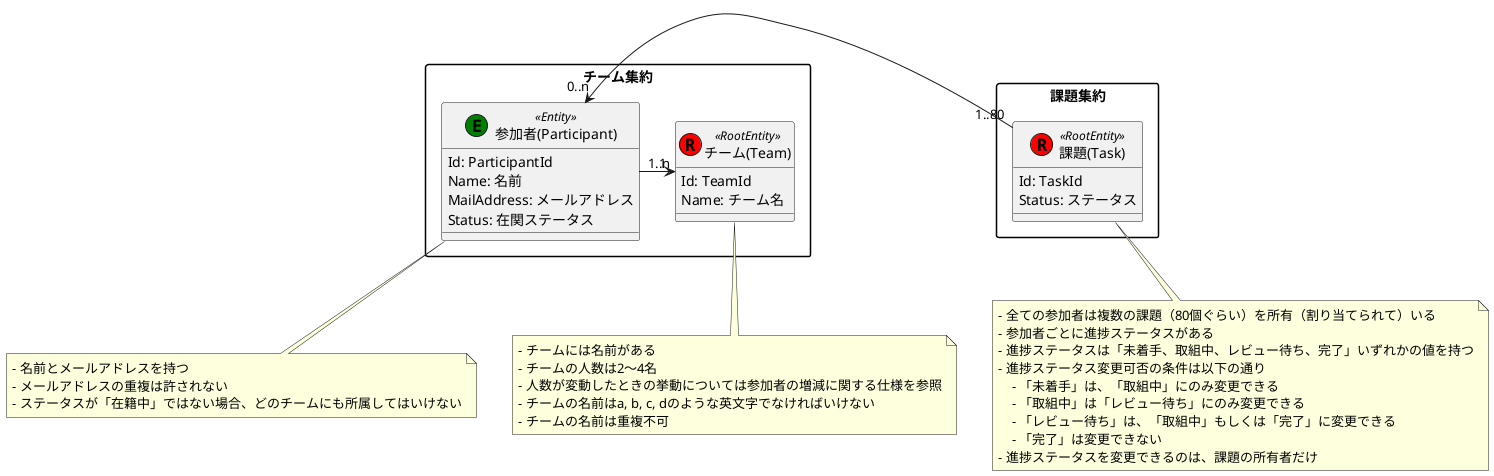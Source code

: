 ' https://little-hands.hatenablog.com/entry/2019/05/11/genba-ddd-handson
@startuml プラハチャレンジ進捗管理システム

skinparam packageStyle rectangle

' 1. エンティティの定義
package チーム集約 {
    class "チーム(Team)" as Team << (R,red) RootEntity >> {
        Id: TeamId
        Name: チーム名
    }

    class "参加者(Participant)" as Participant << (E, green) Entity >>  {
        Id: ParticipantId
        Name: 名前
        MailAddress: メールアドレス
        Status: 在関ステータス
    }
}

package 課題集約 {
    class "課題(Task)" as Task  << (R,red) RootEntity >> {
        Id: TaskId
        Status: ステータス
    }
}

' 3. ルールの追加
note bottom of Participant
    - 名前とメールアドレスを持つ
    - メールアドレスの重複は許されない
    - ステータスが「在籍中」ではない場合、どのチームにも所属してはいけない
end note

note bottom of Team
    - チームには名前がある
    - チームの人数は2〜4名
    - 人数が変動したときの挙動については参加者の増減に関する仕様を参照
    - チームの名前はa, b, c, dのような英文字でなければいけない
    - チームの名前は重複不可
end note

note bottom of Task
    - 全ての参加者は複数の課題（80個ぐらい）を所有（割り当てられて）いる
    - 参加者ごとに進捗ステータスがある
    - 進捗ステータスは「未着手、取組中、レビュー待ち、完了」いずれかの値を持つ
    - 進捗ステータス変更可否の条件は以下の通り
        - 「未着手」は、「取組中」にのみ変更できる
        - 「取組中」は「レビュー待ち」にのみ変更できる
        - 「レビュー待ち」は、「取組中」もしくは「完了」に変更できる
        - 「完了」は変更できない
    - 進捗ステータスを変更できるのは、課題の所有者だけ
end note

' 4. 関連性の定義
Participant "1..n" -right-> "1" Team
Task "1..80" -right-> "0..n" Participant

@enduml


@startuml db

' 参加者
entity "Participant" {
  * id : string <<PK>>
  --
  + name : string <<NOT NULL>>
  + mailAddress : string <<UNIQUE, NOT NULL>>
  + participant_status_id : integer <<FK>>
}

' 参加者の状態
entity "Participant_Status" {
  * id : integer <<PK>>
  --
  + name : string <<UNIQUE, NOT NULL>>
}

' チーム
entity "Team" {
  * id : string <<PK>>
  --
  + name : string <<NOT NULL>>
}

' チームの参加者
' あえて中間テーブルで設定
' https://zenn.dev/praha/articles/65afb28caacd0b
entity "TeamMember" {
  * participant_id : string <<FK>>
  * team_id : string <<FK>>
}

' 課題の状況
entity "Task" {
  * participant_id : string <<FK>>
  * task_content_id : string <<FK>>
  * task_status_id : integer <<FK>>
}

' 課題
entity "Task_Content" {
  * id : string <<PK>>
  --
  + title : string <<NOT NULL>>
  + content : text
}


' 課題のステータス
entity "Task_Status" {
  * id : integer <<PK>>
  --
  + name : string <<UNIQUE, NOT NULL>>
}

' 1つの参加者は1つの参加者の状態を持つ
Participant ||--|| Participant_Status
' 1つの参加者は0以上の複数のチームを持つ
' あえて中間テーブルで設定
' https://zenn.dev/praha/articles/65afb28caacd0b
Participant ||--o| TeamMember

' 1つのチームは1以上の複数の参加者を持つ
Team ||--|{ TeamMember

' 1つの参加者は0以上の複数の課題を持つ
Participant ||--o{ Task

' 1つのタスクは1つのコンテンツを持つ
Task ||--|| Task_Content

' 1つの課題は1つの課題のステータスを持つ
Task ||--|| Task_Status


@enduml
